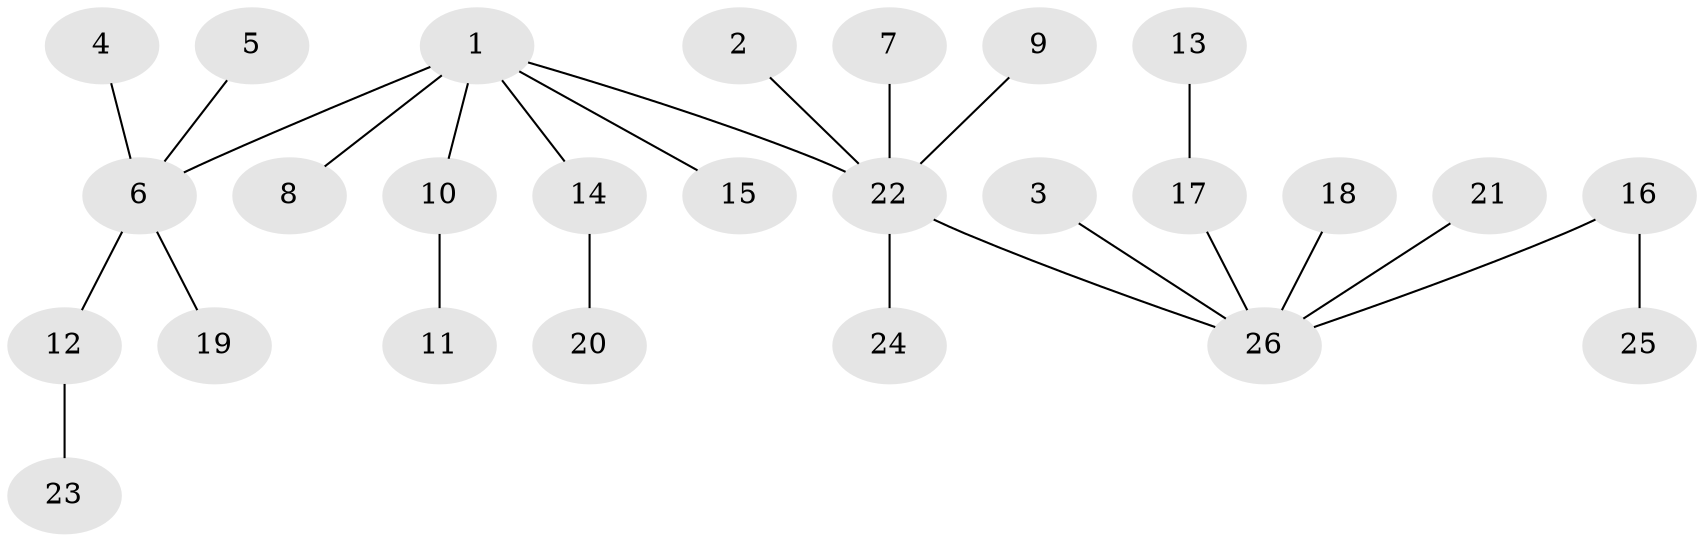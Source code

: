 // original degree distribution, {7: 0.038461538461538464, 2: 0.2692307692307692, 4: 0.038461538461538464, 5: 0.019230769230769232, 3: 0.1346153846153846, 1: 0.5}
// Generated by graph-tools (version 1.1) at 2025/50/03/09/25 03:50:15]
// undirected, 26 vertices, 25 edges
graph export_dot {
graph [start="1"]
  node [color=gray90,style=filled];
  1;
  2;
  3;
  4;
  5;
  6;
  7;
  8;
  9;
  10;
  11;
  12;
  13;
  14;
  15;
  16;
  17;
  18;
  19;
  20;
  21;
  22;
  23;
  24;
  25;
  26;
  1 -- 6 [weight=1.0];
  1 -- 8 [weight=1.0];
  1 -- 10 [weight=1.0];
  1 -- 14 [weight=1.0];
  1 -- 15 [weight=1.0];
  1 -- 22 [weight=1.0];
  2 -- 22 [weight=1.0];
  3 -- 26 [weight=1.0];
  4 -- 6 [weight=1.0];
  5 -- 6 [weight=1.0];
  6 -- 12 [weight=1.0];
  6 -- 19 [weight=1.0];
  7 -- 22 [weight=1.0];
  9 -- 22 [weight=1.0];
  10 -- 11 [weight=1.0];
  12 -- 23 [weight=1.0];
  13 -- 17 [weight=1.0];
  14 -- 20 [weight=1.0];
  16 -- 25 [weight=1.0];
  16 -- 26 [weight=1.0];
  17 -- 26 [weight=1.0];
  18 -- 26 [weight=1.0];
  21 -- 26 [weight=1.0];
  22 -- 24 [weight=1.0];
  22 -- 26 [weight=1.0];
}

